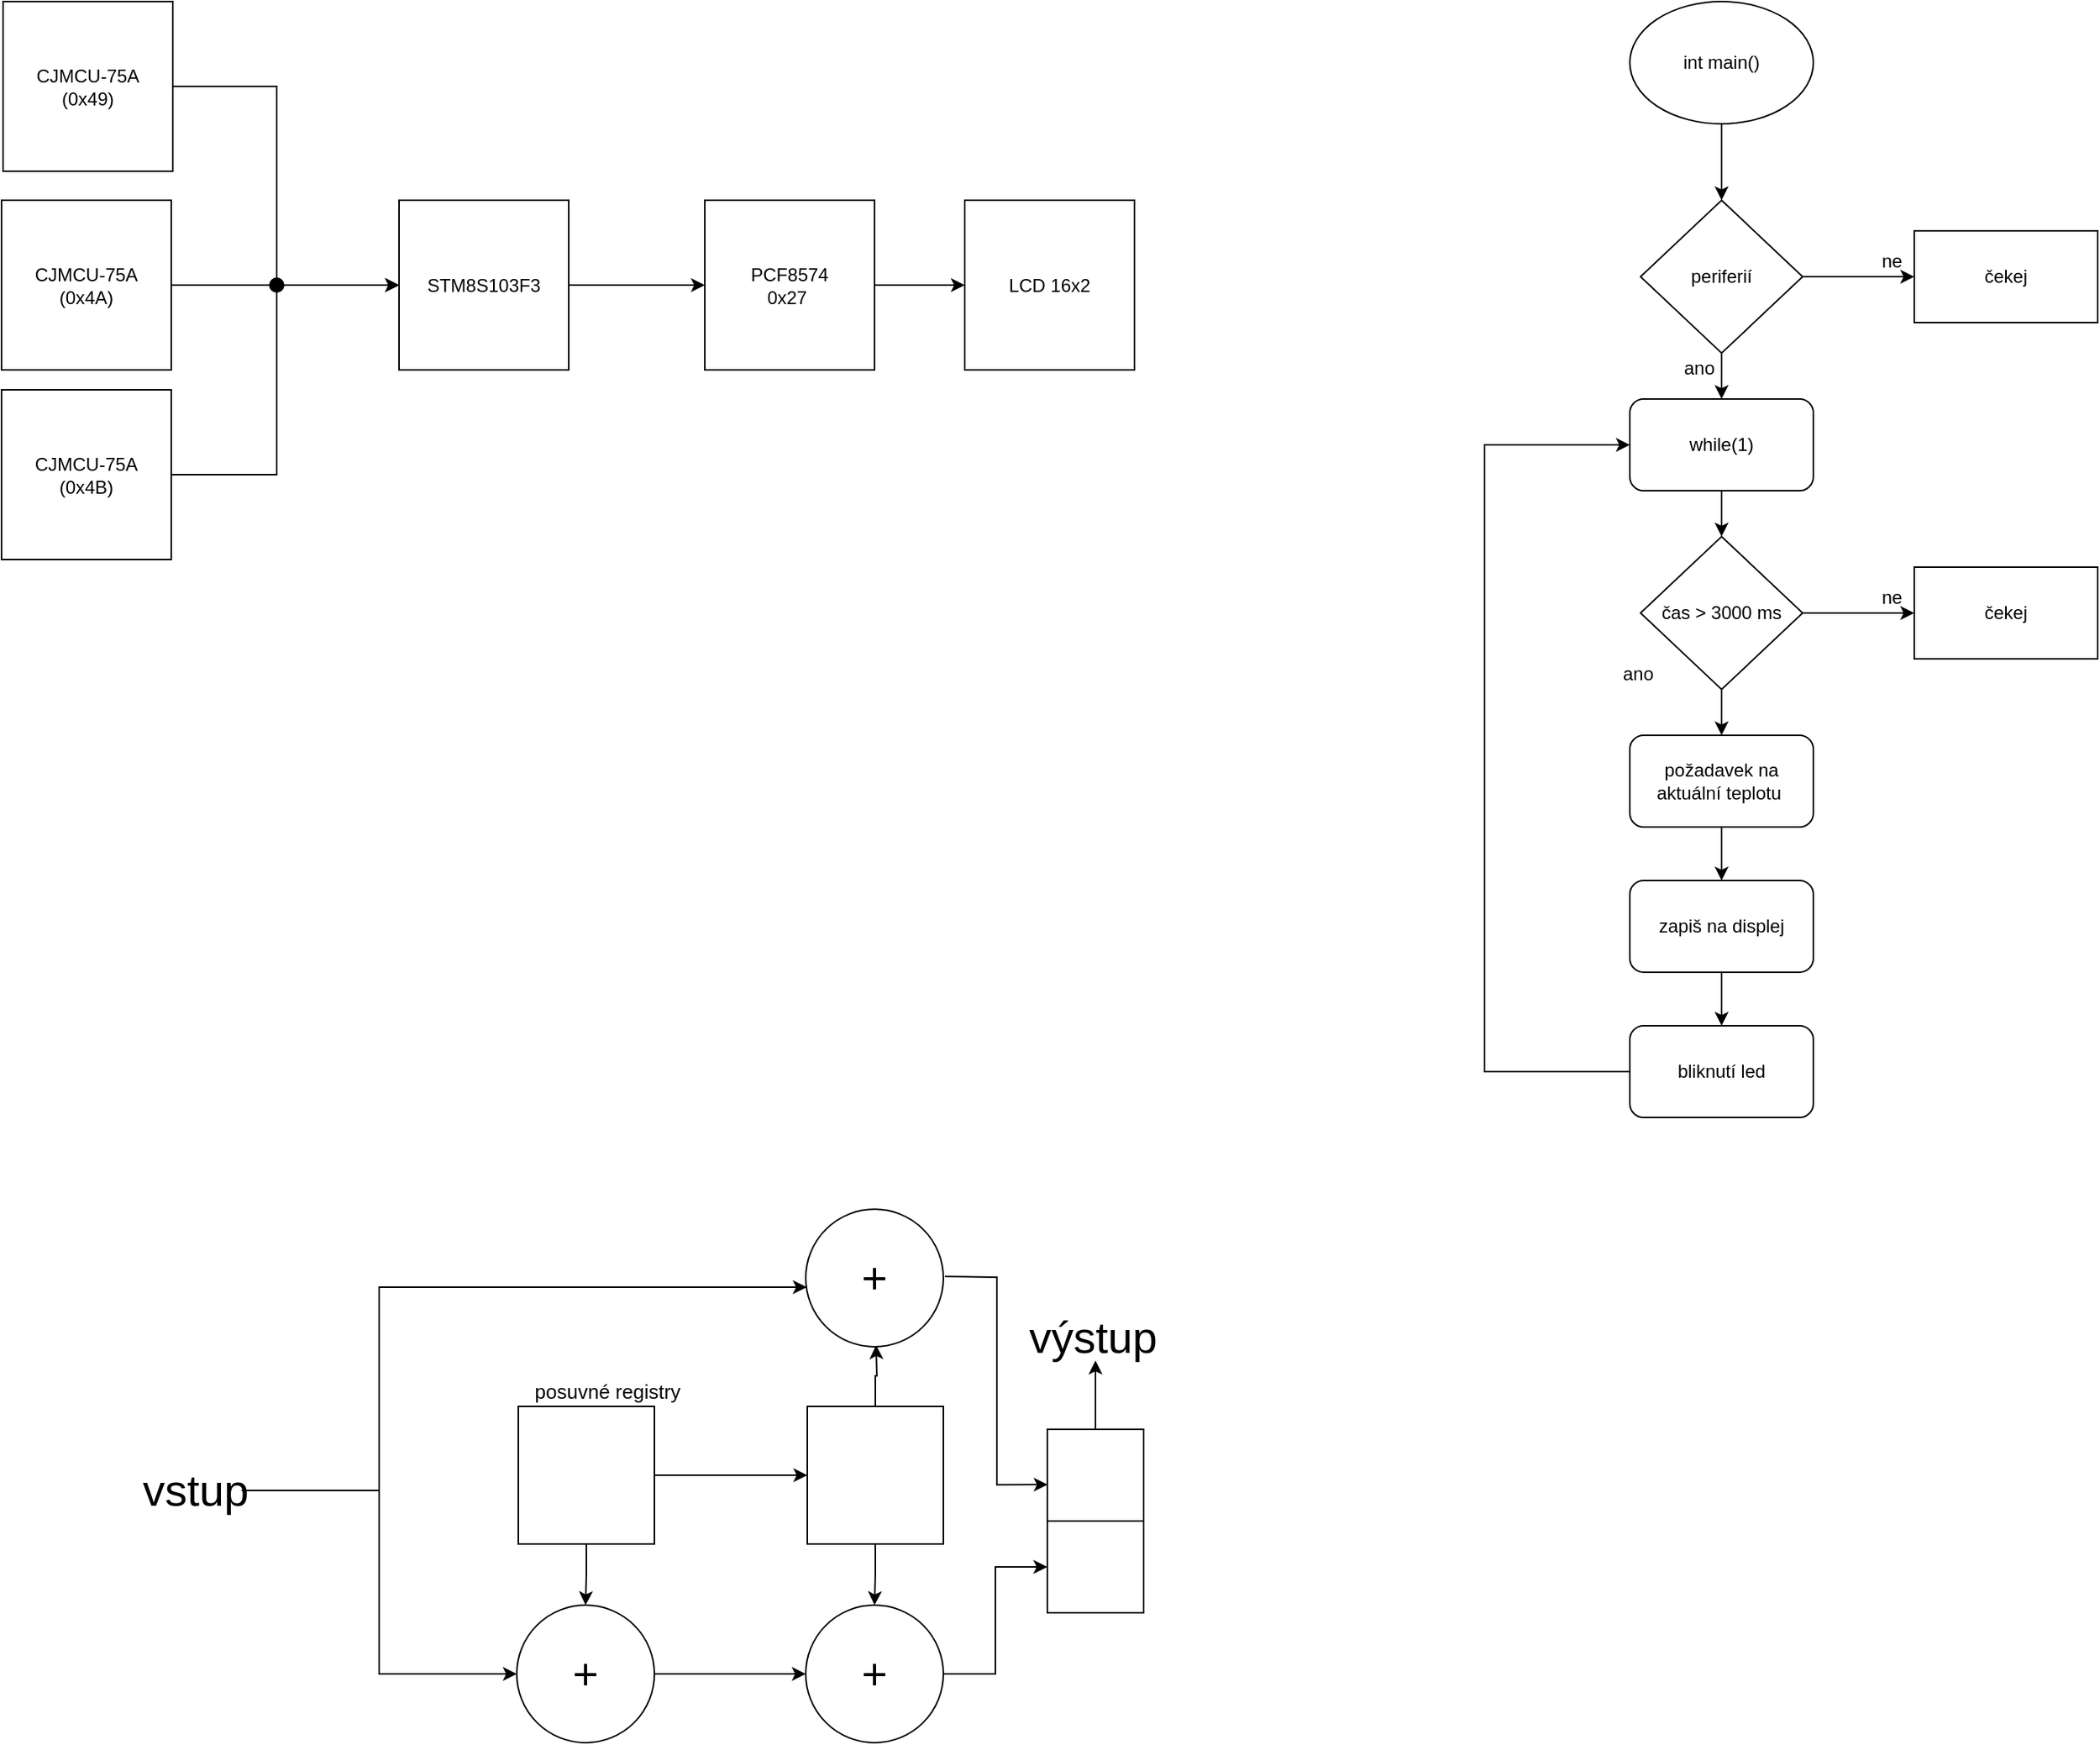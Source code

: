 <mxfile version="19.0.2" type="device"><diagram id="N1s4HdKWV1oNwFQApuQP" name="Stránka-1"><mxGraphModel dx="1654" dy="801" grid="1" gridSize="10" guides="0" tooltips="1" connect="1" arrows="1" fold="1" page="1" pageScale="0.9" pageWidth="827" pageHeight="1169" math="0" shadow="0"><root><mxCell id="0"/><mxCell id="1" parent="0"/><mxCell id="weTh-Jumr16DVFPoOUvl-3" style="edgeStyle=orthogonalEdgeStyle;rounded=0;orthogonalLoop=1;jettySize=auto;html=1;entryX=0.5;entryY=0;entryDx=0;entryDy=0;" parent="1" source="weTh-Jumr16DVFPoOUvl-1" edge="1"><mxGeometry relative="1" as="geometry"><mxPoint x="1205" y="160" as="targetPoint"/></mxGeometry></mxCell><mxCell id="weTh-Jumr16DVFPoOUvl-1" value="int main()" style="ellipse;whiteSpace=wrap;html=1;" parent="1" vertex="1"><mxGeometry x="1145" y="30" width="120" height="80" as="geometry"/></mxCell><mxCell id="weTh-Jumr16DVFPoOUvl-6" style="edgeStyle=orthogonalEdgeStyle;rounded=0;orthogonalLoop=1;jettySize=auto;html=1;entryX=0;entryY=0.5;entryDx=0;entryDy=0;" parent="1" source="weTh-Jumr16DVFPoOUvl-4" target="weTh-Jumr16DVFPoOUvl-5" edge="1"><mxGeometry relative="1" as="geometry"/></mxCell><mxCell id="weTh-Jumr16DVFPoOUvl-10" style="edgeStyle=orthogonalEdgeStyle;rounded=0;orthogonalLoop=1;jettySize=auto;html=1;" parent="1" source="weTh-Jumr16DVFPoOUvl-4" edge="1"><mxGeometry relative="1" as="geometry"><mxPoint x="1205.0" y="290.0" as="targetPoint"/></mxGeometry></mxCell><mxCell id="weTh-Jumr16DVFPoOUvl-4" value="&lt;p style=&quot;line-height: 0.9;&quot;&gt;&lt;font style=&quot;font-size: 12px;&quot;&gt;periferií&lt;/font&gt;&lt;/p&gt;" style="rhombus;whiteSpace=wrap;html=1;" parent="1" vertex="1"><mxGeometry x="1152" y="160" width="106" height="100" as="geometry"/></mxCell><mxCell id="weTh-Jumr16DVFPoOUvl-5" value="čekej" style="rounded=0;whiteSpace=wrap;html=1;" parent="1" vertex="1"><mxGeometry x="1331" y="180" width="120" height="60" as="geometry"/></mxCell><mxCell id="weTh-Jumr16DVFPoOUvl-7" value="ne" style="text;html=1;align=center;verticalAlign=middle;resizable=0;points=[];autosize=1;strokeColor=none;fillColor=none;" parent="1" vertex="1"><mxGeometry x="1301" y="190" width="30" height="20" as="geometry"/></mxCell><mxCell id="weTh-Jumr16DVFPoOUvl-14" value="ano" style="text;html=1;align=center;verticalAlign=middle;resizable=0;points=[];autosize=1;strokeColor=none;fillColor=none;" parent="1" vertex="1"><mxGeometry x="1170" y="260" width="40" height="20" as="geometry"/></mxCell><mxCell id="DEokg95nsvm-AmTnhou5-6" style="edgeStyle=orthogonalEdgeStyle;rounded=0;orthogonalLoop=1;jettySize=auto;html=1;entryX=0.5;entryY=0;entryDx=0;entryDy=0;fontSize=29;" parent="1" source="DEokg95nsvm-AmTnhou5-1" target="DEokg95nsvm-AmTnhou5-3" edge="1"><mxGeometry relative="1" as="geometry"/></mxCell><mxCell id="DEokg95nsvm-AmTnhou5-7" style="edgeStyle=orthogonalEdgeStyle;rounded=0;orthogonalLoop=1;jettySize=auto;html=1;entryX=0;entryY=0.5;entryDx=0;entryDy=0;fontSize=29;" parent="1" source="DEokg95nsvm-AmTnhou5-1" target="DEokg95nsvm-AmTnhou5-2" edge="1"><mxGeometry relative="1" as="geometry"/></mxCell><mxCell id="DEokg95nsvm-AmTnhou5-1" value="" style="rounded=0;whiteSpace=wrap;html=1;" parent="1" vertex="1"><mxGeometry x="418" y="949" width="89" height="90" as="geometry"/></mxCell><mxCell id="DEokg95nsvm-AmTnhou5-5" style="edgeStyle=orthogonalEdgeStyle;rounded=0;orthogonalLoop=1;jettySize=auto;html=1;entryX=0.5;entryY=0;entryDx=0;entryDy=0;fontSize=29;" parent="1" source="DEokg95nsvm-AmTnhou5-2" target="DEokg95nsvm-AmTnhou5-4" edge="1"><mxGeometry relative="1" as="geometry"/></mxCell><mxCell id="DEokg95nsvm-AmTnhou5-11" style="edgeStyle=orthogonalEdgeStyle;rounded=0;orthogonalLoop=1;jettySize=auto;html=1;fontSize=29;" parent="1" source="DEokg95nsvm-AmTnhou5-2" edge="1"><mxGeometry relative="1" as="geometry"><mxPoint x="652" y="909" as="targetPoint"/></mxGeometry></mxCell><mxCell id="DEokg95nsvm-AmTnhou5-2" value="" style="rounded=0;whiteSpace=wrap;html=1;" parent="1" vertex="1"><mxGeometry x="607" y="949" width="89" height="90" as="geometry"/></mxCell><mxCell id="DEokg95nsvm-AmTnhou5-8" style="edgeStyle=orthogonalEdgeStyle;rounded=0;orthogonalLoop=1;jettySize=auto;html=1;entryX=0;entryY=0.5;entryDx=0;entryDy=0;fontSize=29;" parent="1" source="DEokg95nsvm-AmTnhou5-3" target="DEokg95nsvm-AmTnhou5-4" edge="1"><mxGeometry relative="1" as="geometry"/></mxCell><mxCell id="DEokg95nsvm-AmTnhou5-3" value="&lt;font style=&quot;font-size: 29px;&quot;&gt;+&lt;/font&gt;" style="ellipse;whiteSpace=wrap;html=1;aspect=fixed;" parent="1" vertex="1"><mxGeometry x="417" y="1079" width="90" height="90" as="geometry"/></mxCell><mxCell id="DEokg95nsvm-AmTnhou5-14" style="edgeStyle=orthogonalEdgeStyle;rounded=0;orthogonalLoop=1;jettySize=auto;html=1;fontSize=29;" parent="1" source="DEokg95nsvm-AmTnhou5-4" target="DEokg95nsvm-AmTnhou5-13" edge="1"><mxGeometry relative="1" as="geometry"/></mxCell><mxCell id="DEokg95nsvm-AmTnhou5-4" value="&lt;font style=&quot;font-size: 29px;&quot;&gt;+&lt;/font&gt;" style="ellipse;whiteSpace=wrap;html=1;aspect=fixed;" parent="1" vertex="1"><mxGeometry x="606" y="1079" width="90" height="90" as="geometry"/></mxCell><mxCell id="DEokg95nsvm-AmTnhou5-15" style="edgeStyle=orthogonalEdgeStyle;rounded=0;orthogonalLoop=1;jettySize=auto;html=1;entryX=0.003;entryY=0.603;entryDx=0;entryDy=0;entryPerimeter=0;fontSize=29;" parent="1" target="DEokg95nsvm-AmTnhou5-12" edge="1"><mxGeometry relative="1" as="geometry"><mxPoint x="697" y="864" as="sourcePoint"/></mxGeometry></mxCell><mxCell id="DEokg95nsvm-AmTnhou5-9" value="&lt;font style=&quot;font-size: 29px;&quot;&gt;+&lt;/font&gt;" style="ellipse;whiteSpace=wrap;html=1;aspect=fixed;" parent="1" vertex="1"><mxGeometry x="606" y="820" width="90" height="90" as="geometry"/></mxCell><mxCell id="DEokg95nsvm-AmTnhou5-16" style="edgeStyle=orthogonalEdgeStyle;rounded=0;orthogonalLoop=1;jettySize=auto;html=1;fontSize=29;" parent="1" source="DEokg95nsvm-AmTnhou5-12" edge="1"><mxGeometry relative="1" as="geometry"><mxPoint x="795.5" y="919" as="targetPoint"/></mxGeometry></mxCell><mxCell id="DEokg95nsvm-AmTnhou5-12" value="" style="rounded=0;whiteSpace=wrap;html=1;fontSize=29;" parent="1" vertex="1"><mxGeometry x="764" y="964" width="63" height="60" as="geometry"/></mxCell><mxCell id="DEokg95nsvm-AmTnhou5-13" value="" style="rounded=0;whiteSpace=wrap;html=1;fontSize=29;" parent="1" vertex="1"><mxGeometry x="764" y="1024" width="63" height="60" as="geometry"/></mxCell><mxCell id="DEokg95nsvm-AmTnhou5-18" style="edgeStyle=orthogonalEdgeStyle;rounded=0;orthogonalLoop=1;jettySize=auto;html=1;entryX=0;entryY=0.5;entryDx=0;entryDy=0;fontSize=29;" parent="1" source="DEokg95nsvm-AmTnhou5-17" target="DEokg95nsvm-AmTnhou5-3" edge="1"><mxGeometry relative="1" as="geometry"><Array as="points"><mxPoint x="327" y="1004"/><mxPoint x="327" y="1124"/></Array></mxGeometry></mxCell><mxCell id="DEokg95nsvm-AmTnhou5-20" style="edgeStyle=orthogonalEdgeStyle;rounded=0;orthogonalLoop=1;jettySize=auto;html=1;entryX=-0.004;entryY=0.578;entryDx=0;entryDy=0;entryPerimeter=0;fontSize=29;" parent="1" source="DEokg95nsvm-AmTnhou5-17" edge="1"><mxGeometry relative="1" as="geometry"><Array as="points"><mxPoint x="327" y="1004"/><mxPoint x="327" y="871"/></Array><mxPoint x="606.64" y="871.02" as="targetPoint"/></mxGeometry></mxCell><mxCell id="DEokg95nsvm-AmTnhou5-17" value="vstup" style="text;html=1;strokeColor=none;fillColor=none;align=center;verticalAlign=middle;whiteSpace=wrap;rounded=0;fontSize=29;" parent="1" vertex="1"><mxGeometry x="177" y="989" width="60" height="30" as="geometry"/></mxCell><mxCell id="DEokg95nsvm-AmTnhou5-21" value="výstup" style="text;html=1;strokeColor=none;fillColor=none;align=center;verticalAlign=middle;whiteSpace=wrap;rounded=0;fontSize=29;" parent="1" vertex="1"><mxGeometry x="764" y="889" width="60" height="30" as="geometry"/></mxCell><mxCell id="DEokg95nsvm-AmTnhou5-22" value="&lt;font style=&quot;font-size: 13px;&quot;&gt;posuvné registry&lt;/font&gt;" style="text;html=1;strokeColor=none;fillColor=none;align=center;verticalAlign=middle;whiteSpace=wrap;rounded=0;fontSize=29;" parent="1" vertex="1"><mxGeometry x="426" y="919" width="101" height="30" as="geometry"/></mxCell><mxCell id="D2hYlW-ZogA0cScc3gEh-4" style="edgeStyle=orthogonalEdgeStyle;rounded=0;orthogonalLoop=1;jettySize=auto;html=1;fontSize=12;" parent="1" source="D2hYlW-ZogA0cScc3gEh-1" target="D2hYlW-ZogA0cScc3gEh-3" edge="1"><mxGeometry relative="1" as="geometry"/></mxCell><mxCell id="D2hYlW-ZogA0cScc3gEh-1" value="while(1)" style="rounded=1;whiteSpace=wrap;html=1;fontSize=12;" parent="1" vertex="1"><mxGeometry x="1145" y="290" width="120" height="60" as="geometry"/></mxCell><mxCell id="D2hYlW-ZogA0cScc3gEh-6" style="edgeStyle=orthogonalEdgeStyle;rounded=0;orthogonalLoop=1;jettySize=auto;html=1;fontSize=12;" parent="1" source="D2hYlW-ZogA0cScc3gEh-3" target="D2hYlW-ZogA0cScc3gEh-5" edge="1"><mxGeometry relative="1" as="geometry"/></mxCell><mxCell id="D2hYlW-ZogA0cScc3gEh-10" style="edgeStyle=orthogonalEdgeStyle;rounded=0;orthogonalLoop=1;jettySize=auto;html=1;fontSize=12;" parent="1" source="D2hYlW-ZogA0cScc3gEh-3" target="D2hYlW-ZogA0cScc3gEh-9" edge="1"><mxGeometry relative="1" as="geometry"/></mxCell><mxCell id="D2hYlW-ZogA0cScc3gEh-3" value="&lt;p style=&quot;line-height: 0.9;&quot;&gt;čas &amp;gt; 3000 ms&lt;/p&gt;" style="rhombus;whiteSpace=wrap;html=1;" parent="1" vertex="1"><mxGeometry x="1152" y="380" width="106" height="100" as="geometry"/></mxCell><mxCell id="D2hYlW-ZogA0cScc3gEh-5" value="čekej" style="rounded=0;whiteSpace=wrap;html=1;" parent="1" vertex="1"><mxGeometry x="1331" y="400" width="120" height="60" as="geometry"/></mxCell><mxCell id="D2hYlW-ZogA0cScc3gEh-7" value="ne" style="text;html=1;align=center;verticalAlign=middle;resizable=0;points=[];autosize=1;strokeColor=none;fillColor=none;" parent="1" vertex="1"><mxGeometry x="1301" y="410" width="30" height="20" as="geometry"/></mxCell><mxCell id="D2hYlW-ZogA0cScc3gEh-8" value="ano" style="text;html=1;align=center;verticalAlign=middle;resizable=0;points=[];autosize=1;strokeColor=none;fillColor=none;" parent="1" vertex="1"><mxGeometry x="1130" y="460" width="40" height="20" as="geometry"/></mxCell><mxCell id="D2hYlW-ZogA0cScc3gEh-12" style="edgeStyle=orthogonalEdgeStyle;rounded=0;orthogonalLoop=1;jettySize=auto;html=1;fontSize=12;" parent="1" source="D2hYlW-ZogA0cScc3gEh-9" target="D2hYlW-ZogA0cScc3gEh-11" edge="1"><mxGeometry relative="1" as="geometry"/></mxCell><mxCell id="D2hYlW-ZogA0cScc3gEh-9" value="požadavek na aktuální teplotu&amp;nbsp;" style="rounded=1;whiteSpace=wrap;html=1;fontSize=12;" parent="1" vertex="1"><mxGeometry x="1145" y="510" width="120" height="60" as="geometry"/></mxCell><mxCell id="xVgXHG8xVI6AzdRQHU00-2" style="edgeStyle=orthogonalEdgeStyle;rounded=0;orthogonalLoop=1;jettySize=auto;html=1;entryX=0.5;entryY=0;entryDx=0;entryDy=0;" edge="1" parent="1" source="D2hYlW-ZogA0cScc3gEh-11" target="xVgXHG8xVI6AzdRQHU00-1"><mxGeometry relative="1" as="geometry"/></mxCell><mxCell id="D2hYlW-ZogA0cScc3gEh-11" value="zapiš na displej" style="rounded=1;whiteSpace=wrap;html=1;fontSize=12;" parent="1" vertex="1"><mxGeometry x="1145" y="605" width="120" height="60" as="geometry"/></mxCell><mxCell id="xVgXHG8xVI6AzdRQHU00-11" style="edgeStyle=orthogonalEdgeStyle;rounded=0;orthogonalLoop=1;jettySize=auto;html=1;entryX=0;entryY=0.5;entryDx=0;entryDy=0;" edge="1" parent="1" source="xVgXHG8xVI6AzdRQHU00-1" target="D2hYlW-ZogA0cScc3gEh-1"><mxGeometry relative="1" as="geometry"><mxPoint x="1140" y="320" as="targetPoint"/><Array as="points"><mxPoint x="1050" y="730"/><mxPoint x="1050" y="320"/></Array></mxGeometry></mxCell><mxCell id="xVgXHG8xVI6AzdRQHU00-1" value="bliknutí led" style="rounded=1;whiteSpace=wrap;html=1;fontSize=12;" vertex="1" parent="1"><mxGeometry x="1145" y="700" width="120" height="60" as="geometry"/></mxCell><mxCell id="xVgXHG8xVI6AzdRQHU00-18" style="edgeStyle=orthogonalEdgeStyle;rounded=0;orthogonalLoop=1;jettySize=auto;html=1;entryX=0;entryY=0.5;entryDx=0;entryDy=0;" edge="1" parent="1" source="xVgXHG8xVI6AzdRQHU00-12" target="xVgXHG8xVI6AzdRQHU00-13"><mxGeometry relative="1" as="geometry"><Array as="points"><mxPoint x="260" y="85"/><mxPoint x="260" y="216"/></Array></mxGeometry></mxCell><mxCell id="xVgXHG8xVI6AzdRQHU00-12" value="CJMCU-75A&lt;br&gt;(0x49)" style="whiteSpace=wrap;html=1;aspect=fixed;" vertex="1" parent="1"><mxGeometry x="81" y="30" width="111" height="111" as="geometry"/></mxCell><mxCell id="xVgXHG8xVI6AzdRQHU00-23" style="edgeStyle=orthogonalEdgeStyle;rounded=0;orthogonalLoop=1;jettySize=auto;html=1;entryX=0;entryY=0.5;entryDx=0;entryDy=0;fontSize=46;" edge="1" parent="1" source="xVgXHG8xVI6AzdRQHU00-13" target="xVgXHG8xVI6AzdRQHU00-22"><mxGeometry relative="1" as="geometry"/></mxCell><mxCell id="xVgXHG8xVI6AzdRQHU00-13" value="STM8S103F3" style="whiteSpace=wrap;html=1;aspect=fixed;" vertex="1" parent="1"><mxGeometry x="340" y="160" width="111" height="111" as="geometry"/></mxCell><mxCell id="xVgXHG8xVI6AzdRQHU00-20" style="edgeStyle=orthogonalEdgeStyle;rounded=0;orthogonalLoop=1;jettySize=auto;html=1;entryX=0;entryY=0.5;entryDx=0;entryDy=0;startArrow=none;" edge="1" parent="1" source="xVgXHG8xVI6AzdRQHU00-26" target="xVgXHG8xVI6AzdRQHU00-13"><mxGeometry relative="1" as="geometry"><Array as="points"><mxPoint x="260" y="216"/></Array></mxGeometry></mxCell><mxCell id="xVgXHG8xVI6AzdRQHU00-14" value="CJMCU-75A&lt;br&gt;(0x4B)" style="whiteSpace=wrap;html=1;aspect=fixed;" vertex="1" parent="1"><mxGeometry x="80" y="284" width="111" height="111" as="geometry"/></mxCell><mxCell id="xVgXHG8xVI6AzdRQHU00-19" style="edgeStyle=orthogonalEdgeStyle;rounded=0;orthogonalLoop=1;jettySize=auto;html=1;entryX=0;entryY=0.5;entryDx=0;entryDy=0;startArrow=none;" edge="1" parent="1" source="xVgXHG8xVI6AzdRQHU00-26" target="xVgXHG8xVI6AzdRQHU00-13"><mxGeometry relative="1" as="geometry"/></mxCell><mxCell id="xVgXHG8xVI6AzdRQHU00-15" value="CJMCU-75A&lt;br&gt;(0x4A)" style="whiteSpace=wrap;html=1;aspect=fixed;" vertex="1" parent="1"><mxGeometry x="80" y="160" width="111" height="111" as="geometry"/></mxCell><mxCell id="xVgXHG8xVI6AzdRQHU00-25" style="edgeStyle=orthogonalEdgeStyle;rounded=0;orthogonalLoop=1;jettySize=auto;html=1;fontFamily=Helvetica;fontSize=12;fontColor=#000000;" edge="1" parent="1" source="xVgXHG8xVI6AzdRQHU00-22" target="xVgXHG8xVI6AzdRQHU00-24"><mxGeometry relative="1" as="geometry"/></mxCell><mxCell id="xVgXHG8xVI6AzdRQHU00-22" value="&lt;span style=&quot;text-align: left; background-color: rgb(255, 255, 255);&quot;&gt;&lt;font style=&quot;font-size: 12px;&quot;&gt;PCF8574&lt;br&gt;0x27&amp;nbsp;&lt;/font&gt;&lt;/span&gt;" style="whiteSpace=wrap;html=1;aspect=fixed;" vertex="1" parent="1"><mxGeometry x="540" y="160" width="111" height="111" as="geometry"/></mxCell><mxCell id="xVgXHG8xVI6AzdRQHU00-24" value="&lt;div style=&quot;text-align: left;&quot;&gt;&lt;span style=&quot;background-color: rgb(255, 255, 255);&quot;&gt;LCD 16x2&lt;/span&gt;&lt;/div&gt;" style="whiteSpace=wrap;html=1;aspect=fixed;" vertex="1" parent="1"><mxGeometry x="710" y="160" width="111" height="111" as="geometry"/></mxCell><mxCell id="xVgXHG8xVI6AzdRQHU00-27" value="" style="edgeStyle=orthogonalEdgeStyle;rounded=0;orthogonalLoop=1;jettySize=auto;html=1;entryDx=0;entryDy=0;endArrow=none;" edge="1" parent="1" source="xVgXHG8xVI6AzdRQHU00-15" target="xVgXHG8xVI6AzdRQHU00-26"><mxGeometry relative="1" as="geometry"><mxPoint x="191" y="215.5" as="sourcePoint"/><mxPoint x="340" y="215.5" as="targetPoint"/></mxGeometry></mxCell><mxCell id="xVgXHG8xVI6AzdRQHU00-26" value="" style="shape=waypoint;sketch=0;fillStyle=solid;size=6;pointerEvents=1;points=[];fillColor=none;resizable=0;rotatable=0;perimeter=centerPerimeter;snapToPoint=1;labelBackgroundColor=#FFFFFF;fontFamily=Helvetica;fontSize=12;fontColor=#000000;strokeWidth=3;" vertex="1" parent="1"><mxGeometry x="240" y="195.5" width="40" height="40" as="geometry"/></mxCell><mxCell id="xVgXHG8xVI6AzdRQHU00-28" value="" style="edgeStyle=orthogonalEdgeStyle;rounded=0;orthogonalLoop=1;jettySize=auto;html=1;entryDx=0;entryDy=0;endArrow=none;" edge="1" parent="1" source="xVgXHG8xVI6AzdRQHU00-14" target="xVgXHG8xVI6AzdRQHU00-26"><mxGeometry relative="1" as="geometry"><mxPoint x="191" y="339.504" as="sourcePoint"/><mxPoint x="340" y="215.5" as="targetPoint"/><Array as="points"><mxPoint x="260" y="340"/></Array></mxGeometry></mxCell></root></mxGraphModel></diagram></mxfile>